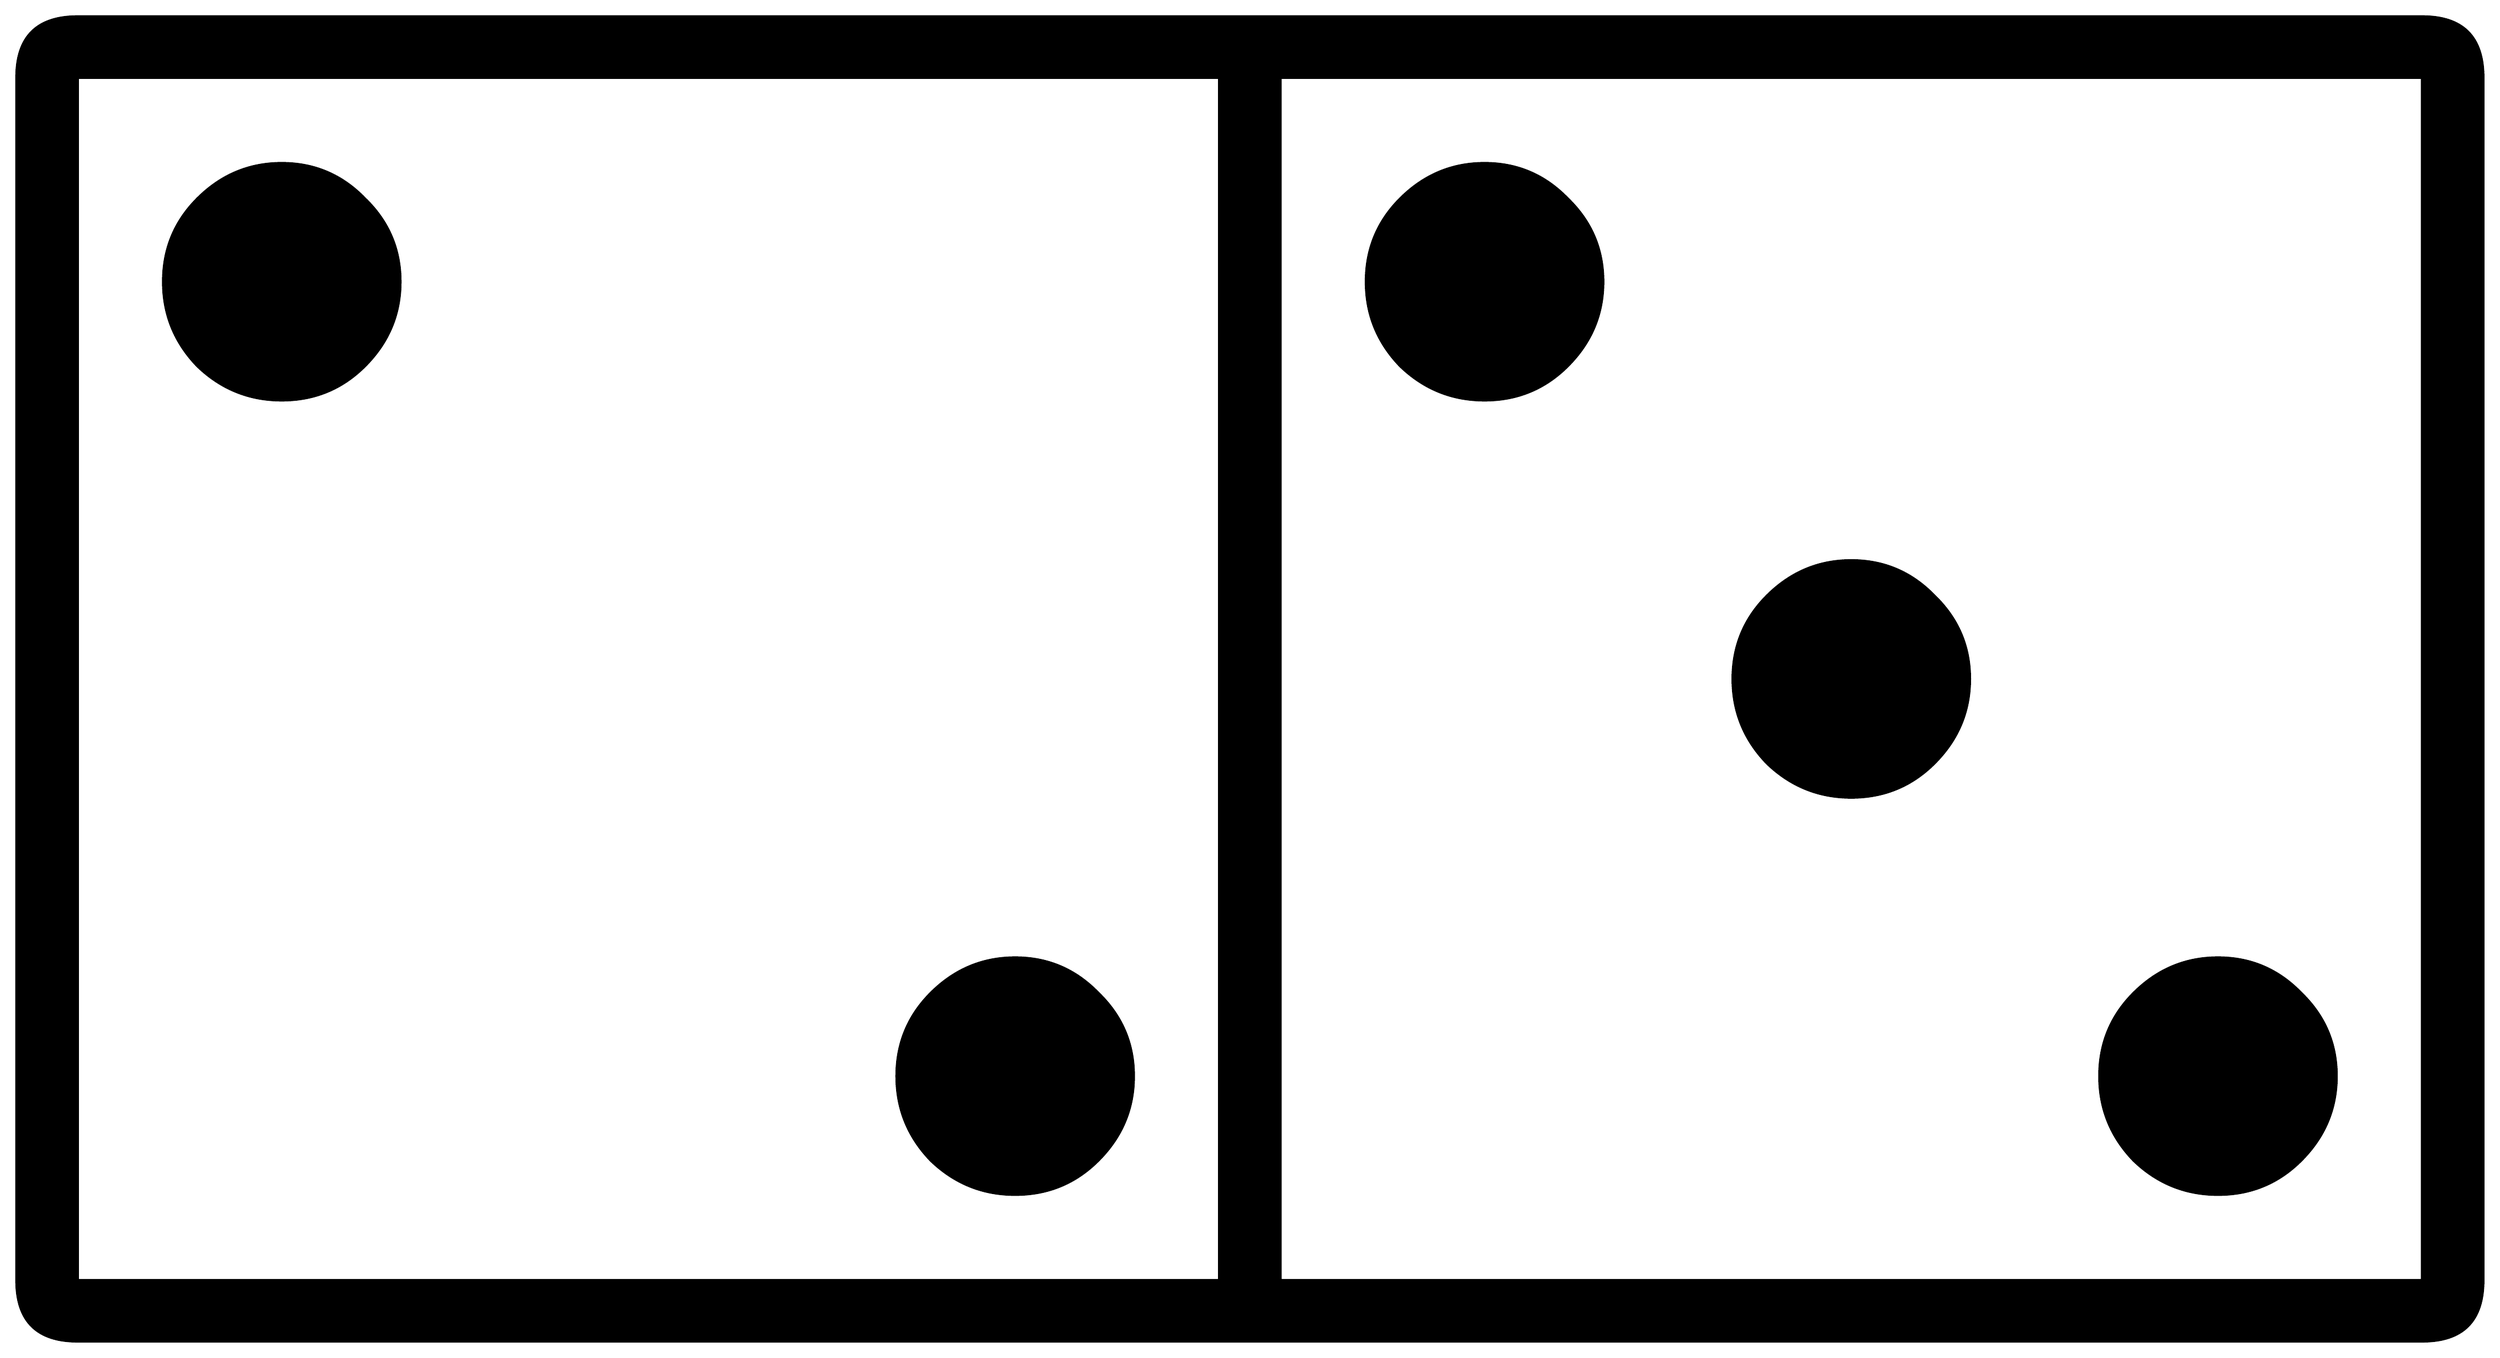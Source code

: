 


\begin{tikzpicture}[y=0.80pt, x=0.80pt, yscale=-1.0, xscale=1.0, inner sep=0pt, outer sep=0pt]
\begin{scope}[shift={(100.0,1706.0)},nonzero rule]
  \path[draw=.,fill=.,line width=1.600pt] (2033.0,-90.0) .. controls
    (2033.0,-56.667) and (2016.333,-40.0) .. (1983.0,-40.0) --
    (65.0,-40.0) .. controls (31.667,-40.0) and (15.0,-56.667) ..
    (15.0,-90.0) -- (15.0,-1074.0) .. controls (15.0,-1107.333)
    and (31.667,-1124.0) .. (65.0,-1124.0) -- (1983.0,-1124.0) ..
    controls (2016.333,-1124.0) and (2033.0,-1107.333) ..
    (2033.0,-1074.0) -- (2033.0,-90.0) -- cycle(1983.0,-90.0) --
    (1983.0,-1074.0) -- (1049.0,-1074.0) -- (1049.0,-90.0) --
    (1983.0,-90.0) -- cycle(999.0,-90.0) -- (999.0,-1074.0) --
    (65.0,-1074.0) -- (65.0,-90.0) -- (999.0,-90.0) --
    cycle(1313.0,-907.0) .. controls (1313.0,-880.333) and
    (1303.333,-857.333) .. (1284.0,-838.0) .. controls
    (1265.333,-819.333) and (1242.667,-810.0) .. (1216.0,-810.0) ..
    controls (1189.333,-810.0) and (1166.333,-819.333) ..
    (1147.0,-838.0) .. controls (1128.333,-857.333) and
    (1119.0,-880.333) .. (1119.0,-907.0) .. controls
    (1119.0,-933.667) and (1128.333,-956.333) .. (1147.0,-975.0) ..
    controls (1166.333,-994.333) and (1189.333,-1004.0) ..
    (1216.0,-1004.0) .. controls (1242.667,-1004.0) and
    (1265.333,-994.333) .. (1284.0,-975.0) .. controls
    (1303.333,-956.333) and (1313.0,-933.667) .. (1313.0,-907.0) --
    cycle(1613.0,-582.0) .. controls (1613.0,-555.333) and
    (1603.333,-532.333) .. (1584.0,-513.0) .. controls
    (1565.333,-494.333) and (1542.667,-485.0) .. (1516.0,-485.0) ..
    controls (1489.333,-485.0) and (1466.333,-494.333) ..
    (1447.0,-513.0) .. controls (1428.333,-532.333) and
    (1419.0,-555.333) .. (1419.0,-582.0) .. controls
    (1419.0,-608.667) and (1428.333,-631.333) .. (1447.0,-650.0) ..
    controls (1466.333,-669.333) and (1489.333,-679.0) ..
    (1516.0,-679.0) .. controls (1542.667,-679.0) and
    (1565.333,-669.333) .. (1584.0,-650.0) .. controls
    (1603.333,-631.333) and (1613.0,-608.667) .. (1613.0,-582.0) --
    cycle(1913.0,-257.0) .. controls (1913.0,-230.333) and
    (1903.333,-207.333) .. (1884.0,-188.0) .. controls
    (1865.333,-169.333) and (1842.667,-160.0) .. (1816.0,-160.0) ..
    controls (1789.333,-160.0) and (1766.333,-169.333) ..
    (1747.0,-188.0) .. controls (1728.333,-207.333) and
    (1719.0,-230.333) .. (1719.0,-257.0) .. controls
    (1719.0,-283.667) and (1728.333,-306.333) .. (1747.0,-325.0) ..
    controls (1766.333,-344.333) and (1789.333,-354.0) ..
    (1816.0,-354.0) .. controls (1842.667,-354.0) and
    (1865.333,-344.333) .. (1884.0,-325.0) .. controls
    (1903.333,-306.333) and (1913.0,-283.667) .. (1913.0,-257.0) --
    cycle(329.0,-907.0) .. controls (329.0,-880.333) and
    (319.333,-857.333) .. (300.0,-838.0) .. controls (281.333,-819.333)
    and (258.667,-810.0) .. (232.0,-810.0) .. controls
    (205.333,-810.0) and (182.333,-819.333) .. (163.0,-838.0) ..
    controls (144.333,-857.333) and (135.0,-880.333) .. (135.0,-907.0)
    .. controls (135.0,-933.667) and (144.333,-956.333) ..
    (163.0,-975.0) .. controls (182.333,-994.333) and
    (205.333,-1004.0) .. (232.0,-1004.0) .. controls
    (258.667,-1004.0) and (281.333,-994.333) .. (300.0,-975.0) ..
    controls (319.333,-956.333) and (329.0,-933.667) .. (329.0,-907.0)
    -- cycle(929.0,-257.0) .. controls (929.0,-230.333) and
    (919.333,-207.333) .. (900.0,-188.0) .. controls (881.333,-169.333)
    and (858.667,-160.0) .. (832.0,-160.0) .. controls
    (805.333,-160.0) and (782.333,-169.333) .. (763.0,-188.0) ..
    controls (744.333,-207.333) and (735.0,-230.333) .. (735.0,-257.0)
    .. controls (735.0,-283.667) and (744.333,-306.333) ..
    (763.0,-325.0) .. controls (782.333,-344.333) and (805.333,-354.0)
    .. (832.0,-354.0) .. controls (858.667,-354.0) and
    (881.333,-344.333) .. (900.0,-325.0) .. controls (919.333,-306.333)
    and (929.0,-283.667) .. (929.0,-257.0) -- cycle;
\end{scope}

\end{tikzpicture}

